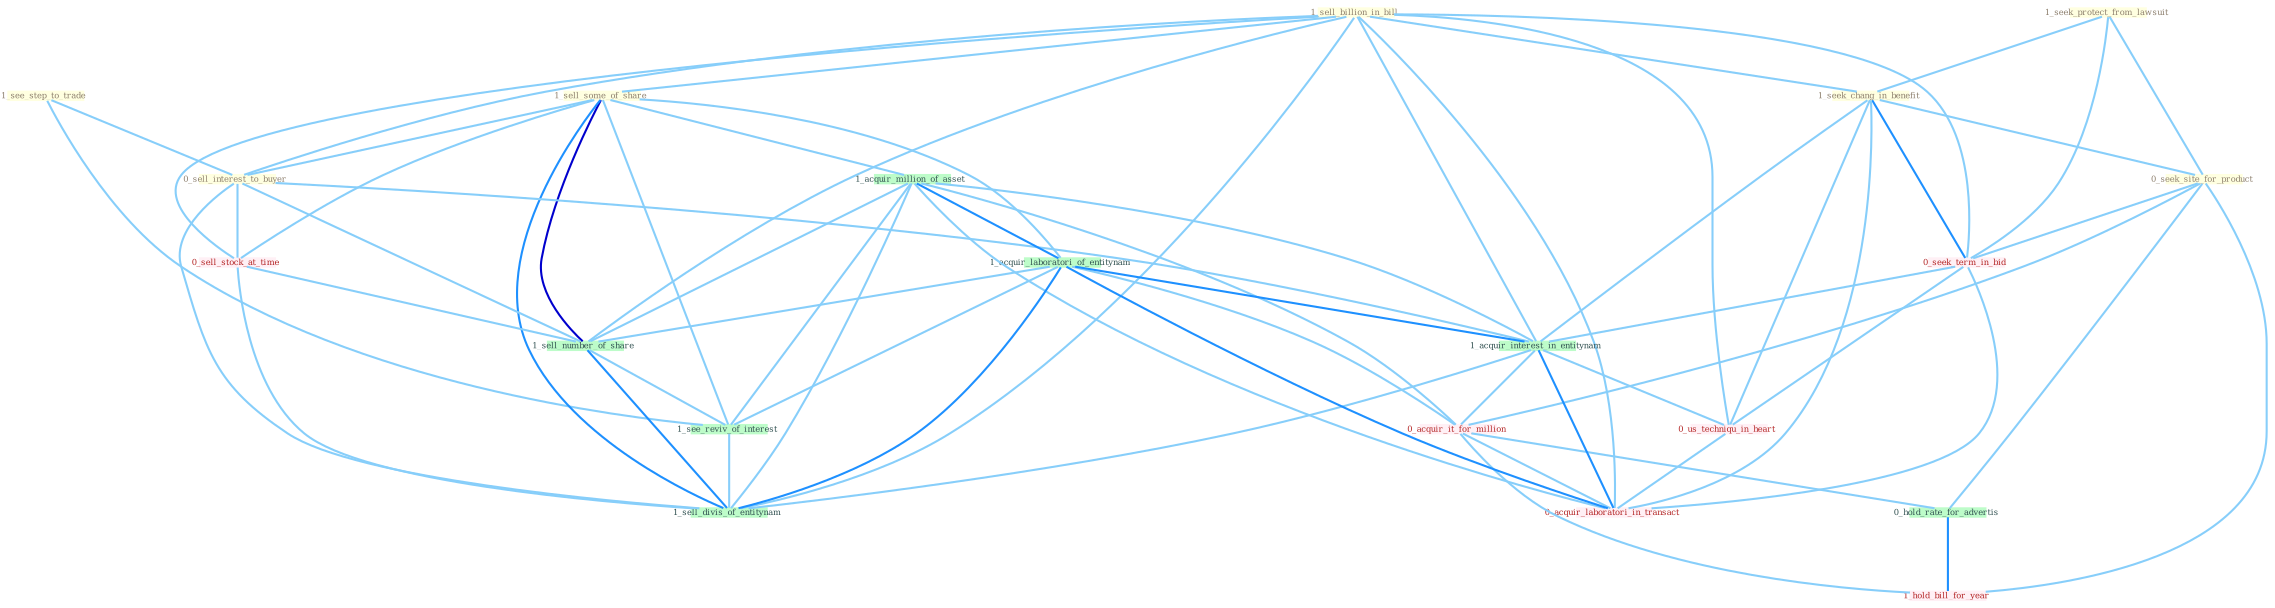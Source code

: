 Graph G{ 
    node
    [shape=polygon,style=filled,width=.5,height=.06,color="#BDFCC9",fixedsize=true,fontsize=4,
    fontcolor="#2f4f4f"];
    {node
    [color="#ffffe0", fontcolor="#8b7d6b"] "1_see_step_to_trade " "1_sell_billion_in_bill " "1_sell_some_of_share " "1_seek_protect_from_lawsuit " "0_sell_interest_to_buyer " "1_seek_chang_in_benefit " "0_seek_site_for_product "}
{node [color="#fff0f5", fontcolor="#b22222"] "0_seek_term_in_bid " "0_us_techniqu_in_heart " "0_acquir_it_for_million " "0_acquir_laboratori_in_transact " "0_sell_stock_at_time " "1_hold_bill_for_year "}
edge [color="#B0E2FF"];

	"1_see_step_to_trade " -- "0_sell_interest_to_buyer " [w="1", color="#87cefa" ];
	"1_see_step_to_trade " -- "1_see_reviv_of_interest " [w="1", color="#87cefa" ];
	"1_sell_billion_in_bill " -- "1_sell_some_of_share " [w="1", color="#87cefa" ];
	"1_sell_billion_in_bill " -- "0_sell_interest_to_buyer " [w="1", color="#87cefa" ];
	"1_sell_billion_in_bill " -- "1_seek_chang_in_benefit " [w="1", color="#87cefa" ];
	"1_sell_billion_in_bill " -- "0_seek_term_in_bid " [w="1", color="#87cefa" ];
	"1_sell_billion_in_bill " -- "1_acquir_interest_in_entitynam " [w="1", color="#87cefa" ];
	"1_sell_billion_in_bill " -- "0_us_techniqu_in_heart " [w="1", color="#87cefa" ];
	"1_sell_billion_in_bill " -- "0_acquir_laboratori_in_transact " [w="1", color="#87cefa" ];
	"1_sell_billion_in_bill " -- "0_sell_stock_at_time " [w="1", color="#87cefa" ];
	"1_sell_billion_in_bill " -- "1_sell_number_of_share " [w="1", color="#87cefa" ];
	"1_sell_billion_in_bill " -- "1_sell_divis_of_entitynam " [w="1", color="#87cefa" ];
	"1_sell_some_of_share " -- "0_sell_interest_to_buyer " [w="1", color="#87cefa" ];
	"1_sell_some_of_share " -- "1_acquir_million_of_asset " [w="1", color="#87cefa" ];
	"1_sell_some_of_share " -- "1_acquir_laboratori_of_entitynam " [w="1", color="#87cefa" ];
	"1_sell_some_of_share " -- "0_sell_stock_at_time " [w="1", color="#87cefa" ];
	"1_sell_some_of_share " -- "1_sell_number_of_share " [w="3", color="#0000cd" , len=0.6];
	"1_sell_some_of_share " -- "1_see_reviv_of_interest " [w="1", color="#87cefa" ];
	"1_sell_some_of_share " -- "1_sell_divis_of_entitynam " [w="2", color="#1e90ff" , len=0.8];
	"1_seek_protect_from_lawsuit " -- "1_seek_chang_in_benefit " [w="1", color="#87cefa" ];
	"1_seek_protect_from_lawsuit " -- "0_seek_site_for_product " [w="1", color="#87cefa" ];
	"1_seek_protect_from_lawsuit " -- "0_seek_term_in_bid " [w="1", color="#87cefa" ];
	"0_sell_interest_to_buyer " -- "1_acquir_interest_in_entitynam " [w="1", color="#87cefa" ];
	"0_sell_interest_to_buyer " -- "0_sell_stock_at_time " [w="1", color="#87cefa" ];
	"0_sell_interest_to_buyer " -- "1_sell_number_of_share " [w="1", color="#87cefa" ];
	"0_sell_interest_to_buyer " -- "1_sell_divis_of_entitynam " [w="1", color="#87cefa" ];
	"1_seek_chang_in_benefit " -- "0_seek_site_for_product " [w="1", color="#87cefa" ];
	"1_seek_chang_in_benefit " -- "0_seek_term_in_bid " [w="2", color="#1e90ff" , len=0.8];
	"1_seek_chang_in_benefit " -- "1_acquir_interest_in_entitynam " [w="1", color="#87cefa" ];
	"1_seek_chang_in_benefit " -- "0_us_techniqu_in_heart " [w="1", color="#87cefa" ];
	"1_seek_chang_in_benefit " -- "0_acquir_laboratori_in_transact " [w="1", color="#87cefa" ];
	"0_seek_site_for_product " -- "0_seek_term_in_bid " [w="1", color="#87cefa" ];
	"0_seek_site_for_product " -- "0_acquir_it_for_million " [w="1", color="#87cefa" ];
	"0_seek_site_for_product " -- "0_hold_rate_for_advertis " [w="1", color="#87cefa" ];
	"0_seek_site_for_product " -- "1_hold_bill_for_year " [w="1", color="#87cefa" ];
	"1_acquir_million_of_asset " -- "1_acquir_laboratori_of_entitynam " [w="2", color="#1e90ff" , len=0.8];
	"1_acquir_million_of_asset " -- "1_acquir_interest_in_entitynam " [w="1", color="#87cefa" ];
	"1_acquir_million_of_asset " -- "0_acquir_it_for_million " [w="1", color="#87cefa" ];
	"1_acquir_million_of_asset " -- "0_acquir_laboratori_in_transact " [w="1", color="#87cefa" ];
	"1_acquir_million_of_asset " -- "1_sell_number_of_share " [w="1", color="#87cefa" ];
	"1_acquir_million_of_asset " -- "1_see_reviv_of_interest " [w="1", color="#87cefa" ];
	"1_acquir_million_of_asset " -- "1_sell_divis_of_entitynam " [w="1", color="#87cefa" ];
	"1_acquir_laboratori_of_entitynam " -- "1_acquir_interest_in_entitynam " [w="2", color="#1e90ff" , len=0.8];
	"1_acquir_laboratori_of_entitynam " -- "0_acquir_it_for_million " [w="1", color="#87cefa" ];
	"1_acquir_laboratori_of_entitynam " -- "0_acquir_laboratori_in_transact " [w="2", color="#1e90ff" , len=0.8];
	"1_acquir_laboratori_of_entitynam " -- "1_sell_number_of_share " [w="1", color="#87cefa" ];
	"1_acquir_laboratori_of_entitynam " -- "1_see_reviv_of_interest " [w="1", color="#87cefa" ];
	"1_acquir_laboratori_of_entitynam " -- "1_sell_divis_of_entitynam " [w="2", color="#1e90ff" , len=0.8];
	"0_seek_term_in_bid " -- "1_acquir_interest_in_entitynam " [w="1", color="#87cefa" ];
	"0_seek_term_in_bid " -- "0_us_techniqu_in_heart " [w="1", color="#87cefa" ];
	"0_seek_term_in_bid " -- "0_acquir_laboratori_in_transact " [w="1", color="#87cefa" ];
	"1_acquir_interest_in_entitynam " -- "0_us_techniqu_in_heart " [w="1", color="#87cefa" ];
	"1_acquir_interest_in_entitynam " -- "0_acquir_it_for_million " [w="1", color="#87cefa" ];
	"1_acquir_interest_in_entitynam " -- "0_acquir_laboratori_in_transact " [w="2", color="#1e90ff" , len=0.8];
	"1_acquir_interest_in_entitynam " -- "1_sell_divis_of_entitynam " [w="1", color="#87cefa" ];
	"0_us_techniqu_in_heart " -- "0_acquir_laboratori_in_transact " [w="1", color="#87cefa" ];
	"0_acquir_it_for_million " -- "0_hold_rate_for_advertis " [w="1", color="#87cefa" ];
	"0_acquir_it_for_million " -- "0_acquir_laboratori_in_transact " [w="1", color="#87cefa" ];
	"0_acquir_it_for_million " -- "1_hold_bill_for_year " [w="1", color="#87cefa" ];
	"0_hold_rate_for_advertis " -- "1_hold_bill_for_year " [w="2", color="#1e90ff" , len=0.8];
	"0_sell_stock_at_time " -- "1_sell_number_of_share " [w="1", color="#87cefa" ];
	"0_sell_stock_at_time " -- "1_sell_divis_of_entitynam " [w="1", color="#87cefa" ];
	"1_sell_number_of_share " -- "1_see_reviv_of_interest " [w="1", color="#87cefa" ];
	"1_sell_number_of_share " -- "1_sell_divis_of_entitynam " [w="2", color="#1e90ff" , len=0.8];
	"1_see_reviv_of_interest " -- "1_sell_divis_of_entitynam " [w="1", color="#87cefa" ];
}
